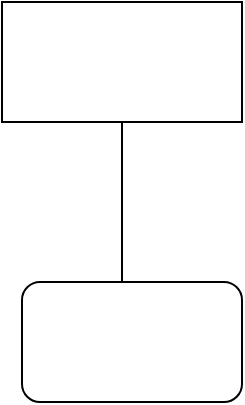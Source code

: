 <mxfile version="22.1.21" type="github">
  <diagram name="Page-1" id="1XrD5--WSCLFlbq2p1pV">
    <mxGraphModel dx="819" dy="426" grid="1" gridSize="10" guides="1" tooltips="1" connect="1" arrows="1" fold="1" page="1" pageScale="1" pageWidth="827" pageHeight="1169" math="0" shadow="0">
      <root>
        <mxCell id="0" />
        <mxCell id="1" parent="0" />
        <mxCell id="4-GdgJS4N-Xmf0DOUsKp-1" value="" style="rounded=0;whiteSpace=wrap;html=1;" vertex="1" parent="1">
          <mxGeometry x="260" y="180" width="120" height="60" as="geometry" />
        </mxCell>
        <mxCell id="4-GdgJS4N-Xmf0DOUsKp-2" value="" style="endArrow=none;html=1;rounded=0;entryX=0.5;entryY=1;entryDx=0;entryDy=0;" edge="1" parent="1" target="4-GdgJS4N-Xmf0DOUsKp-1">
          <mxGeometry width="50" height="50" relative="1" as="geometry">
            <mxPoint x="320" y="320" as="sourcePoint" />
            <mxPoint x="440" y="360" as="targetPoint" />
          </mxGeometry>
        </mxCell>
        <mxCell id="4-GdgJS4N-Xmf0DOUsKp-3" value="" style="rounded=1;whiteSpace=wrap;html=1;" vertex="1" parent="1">
          <mxGeometry x="270" y="320" width="110" height="60" as="geometry" />
        </mxCell>
      </root>
    </mxGraphModel>
  </diagram>
</mxfile>

